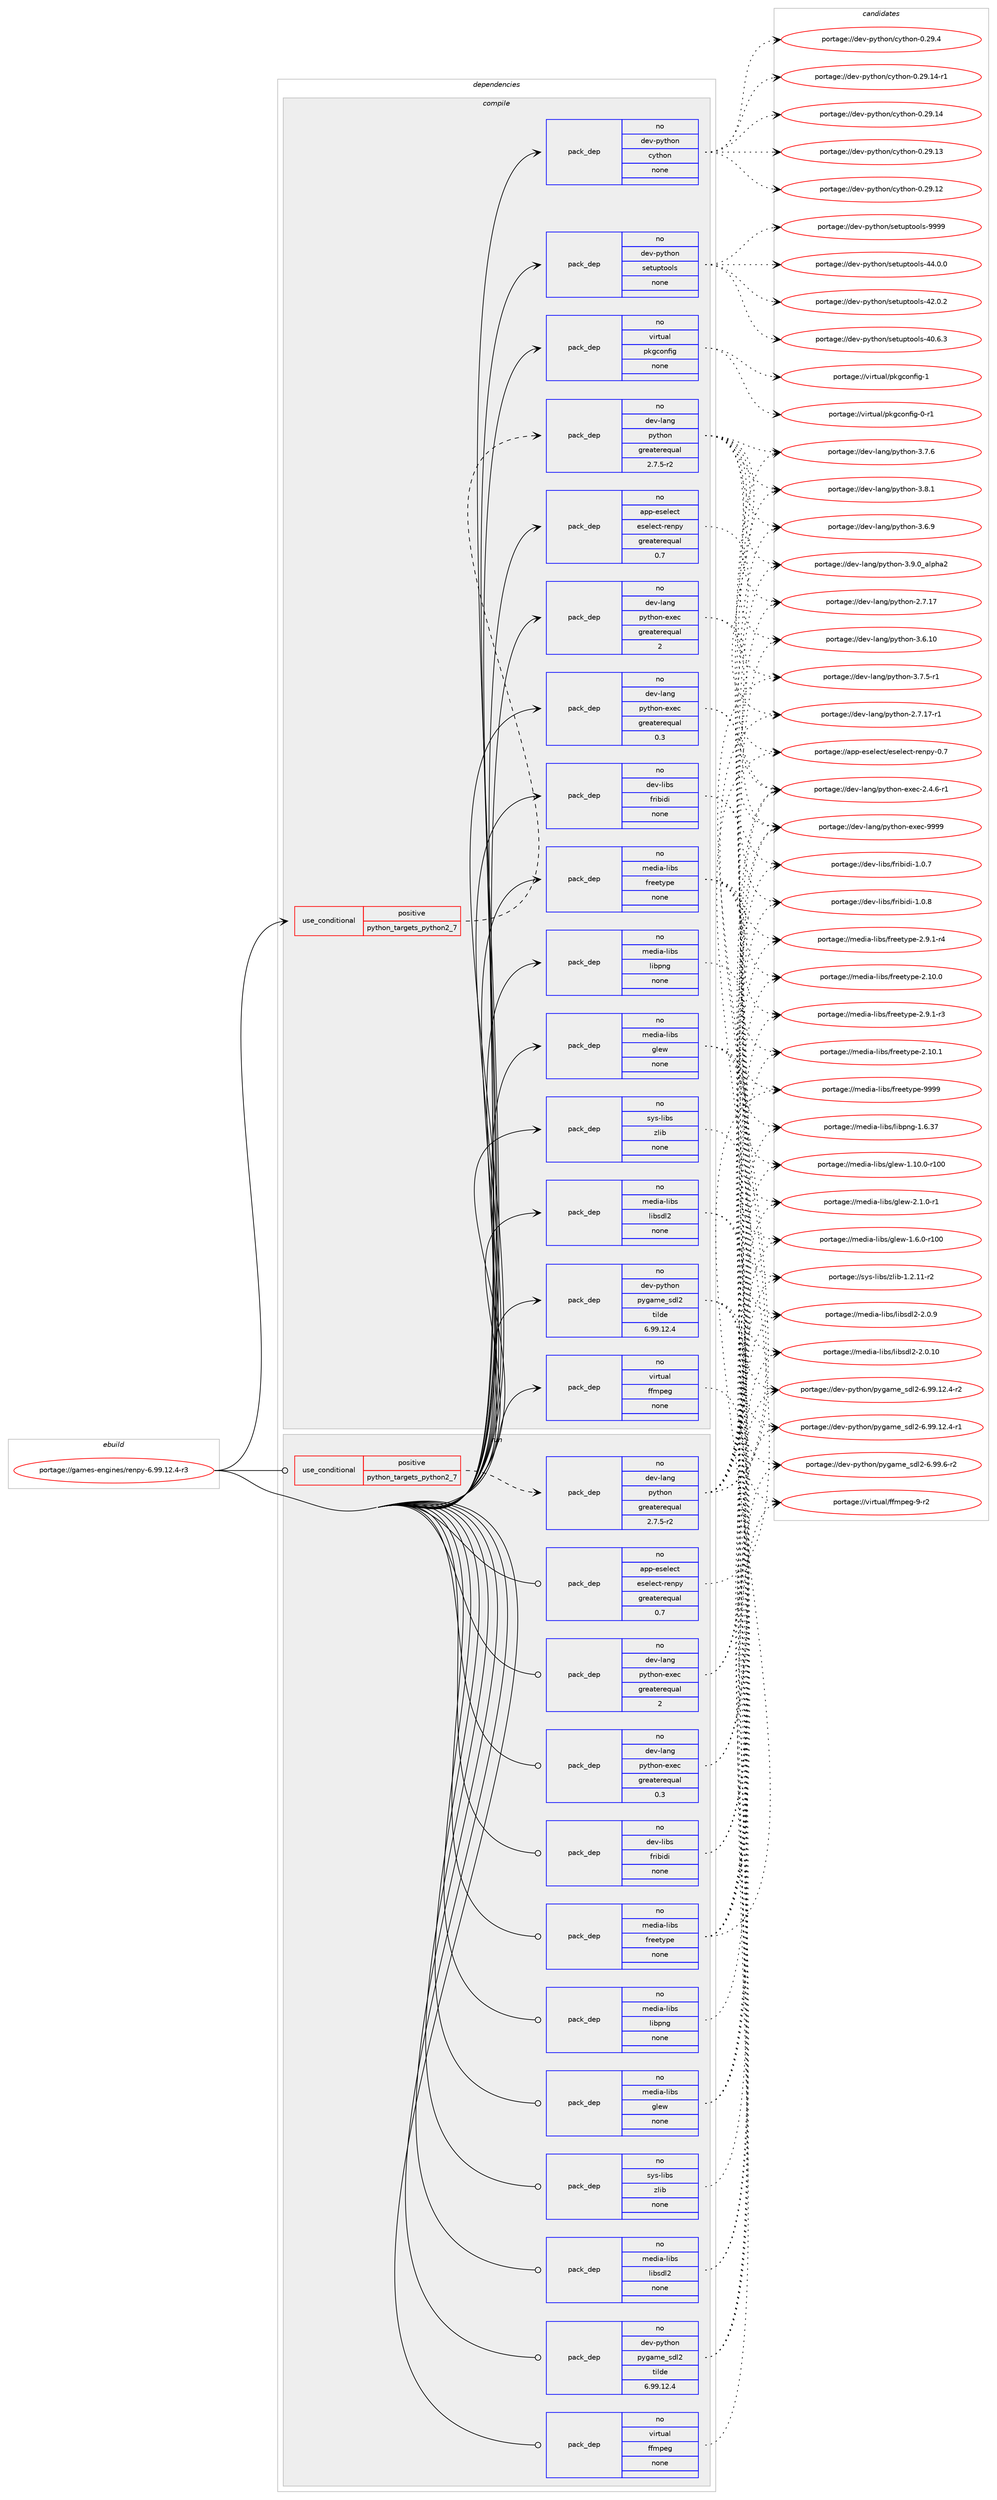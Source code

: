 digraph prolog {

# *************
# Graph options
# *************

newrank=true;
concentrate=true;
compound=true;
graph [rankdir=LR,fontname=Helvetica,fontsize=10,ranksep=1.5];#, ranksep=2.5, nodesep=0.2];
edge  [arrowhead=vee];
node  [fontname=Helvetica,fontsize=10];

# **********
# The ebuild
# **********

subgraph cluster_leftcol {
color=gray;
label=<<i>ebuild</i>>;
id [label="portage://games-engines/renpy-6.99.12.4-r3", color=red, width=4, href="../games-engines/renpy-6.99.12.4-r3.svg"];
}

# ****************
# The dependencies
# ****************

subgraph cluster_midcol {
color=gray;
label=<<i>dependencies</i>>;
subgraph cluster_compile {
fillcolor="#eeeeee";
style=filled;
label=<<i>compile</i>>;
subgraph cond59623 {
dependency286728 [label=<<TABLE BORDER="0" CELLBORDER="1" CELLSPACING="0" CELLPADDING="4"><TR><TD ROWSPAN="3" CELLPADDING="10">use_conditional</TD></TR><TR><TD>positive</TD></TR><TR><TD>python_targets_python2_7</TD></TR></TABLE>>, shape=none, color=red];
subgraph pack222651 {
dependency286729 [label=<<TABLE BORDER="0" CELLBORDER="1" CELLSPACING="0" CELLPADDING="4" WIDTH="220"><TR><TD ROWSPAN="6" CELLPADDING="30">pack_dep</TD></TR><TR><TD WIDTH="110">no</TD></TR><TR><TD>dev-lang</TD></TR><TR><TD>python</TD></TR><TR><TD>greaterequal</TD></TR><TR><TD>2.7.5-r2</TD></TR></TABLE>>, shape=none, color=blue];
}
dependency286728:e -> dependency286729:w [weight=20,style="dashed",arrowhead="vee"];
}
id:e -> dependency286728:w [weight=20,style="solid",arrowhead="vee"];
subgraph pack222652 {
dependency286730 [label=<<TABLE BORDER="0" CELLBORDER="1" CELLSPACING="0" CELLPADDING="4" WIDTH="220"><TR><TD ROWSPAN="6" CELLPADDING="30">pack_dep</TD></TR><TR><TD WIDTH="110">no</TD></TR><TR><TD>app-eselect</TD></TR><TR><TD>eselect-renpy</TD></TR><TR><TD>greaterequal</TD></TR><TR><TD>0.7</TD></TR></TABLE>>, shape=none, color=blue];
}
id:e -> dependency286730:w [weight=20,style="solid",arrowhead="vee"];
subgraph pack222653 {
dependency286731 [label=<<TABLE BORDER="0" CELLBORDER="1" CELLSPACING="0" CELLPADDING="4" WIDTH="220"><TR><TD ROWSPAN="6" CELLPADDING="30">pack_dep</TD></TR><TR><TD WIDTH="110">no</TD></TR><TR><TD>dev-lang</TD></TR><TR><TD>python-exec</TD></TR><TR><TD>greaterequal</TD></TR><TR><TD>0.3</TD></TR></TABLE>>, shape=none, color=blue];
}
id:e -> dependency286731:w [weight=20,style="solid",arrowhead="vee"];
subgraph pack222654 {
dependency286732 [label=<<TABLE BORDER="0" CELLBORDER="1" CELLSPACING="0" CELLPADDING="4" WIDTH="220"><TR><TD ROWSPAN="6" CELLPADDING="30">pack_dep</TD></TR><TR><TD WIDTH="110">no</TD></TR><TR><TD>dev-lang</TD></TR><TR><TD>python-exec</TD></TR><TR><TD>greaterequal</TD></TR><TR><TD>2</TD></TR></TABLE>>, shape=none, color=blue];
}
id:e -> dependency286732:w [weight=20,style="solid",arrowhead="vee"];
subgraph pack222655 {
dependency286733 [label=<<TABLE BORDER="0" CELLBORDER="1" CELLSPACING="0" CELLPADDING="4" WIDTH="220"><TR><TD ROWSPAN="6" CELLPADDING="30">pack_dep</TD></TR><TR><TD WIDTH="110">no</TD></TR><TR><TD>dev-libs</TD></TR><TR><TD>fribidi</TD></TR><TR><TD>none</TD></TR><TR><TD></TD></TR></TABLE>>, shape=none, color=blue];
}
id:e -> dependency286733:w [weight=20,style="solid",arrowhead="vee"];
subgraph pack222656 {
dependency286734 [label=<<TABLE BORDER="0" CELLBORDER="1" CELLSPACING="0" CELLPADDING="4" WIDTH="220"><TR><TD ROWSPAN="6" CELLPADDING="30">pack_dep</TD></TR><TR><TD WIDTH="110">no</TD></TR><TR><TD>dev-python</TD></TR><TR><TD>cython</TD></TR><TR><TD>none</TD></TR><TR><TD></TD></TR></TABLE>>, shape=none, color=blue];
}
id:e -> dependency286734:w [weight=20,style="solid",arrowhead="vee"];
subgraph pack222657 {
dependency286735 [label=<<TABLE BORDER="0" CELLBORDER="1" CELLSPACING="0" CELLPADDING="4" WIDTH="220"><TR><TD ROWSPAN="6" CELLPADDING="30">pack_dep</TD></TR><TR><TD WIDTH="110">no</TD></TR><TR><TD>dev-python</TD></TR><TR><TD>pygame_sdl2</TD></TR><TR><TD>tilde</TD></TR><TR><TD>6.99.12.4</TD></TR></TABLE>>, shape=none, color=blue];
}
id:e -> dependency286735:w [weight=20,style="solid",arrowhead="vee"];
subgraph pack222658 {
dependency286736 [label=<<TABLE BORDER="0" CELLBORDER="1" CELLSPACING="0" CELLPADDING="4" WIDTH="220"><TR><TD ROWSPAN="6" CELLPADDING="30">pack_dep</TD></TR><TR><TD WIDTH="110">no</TD></TR><TR><TD>dev-python</TD></TR><TR><TD>setuptools</TD></TR><TR><TD>none</TD></TR><TR><TD></TD></TR></TABLE>>, shape=none, color=blue];
}
id:e -> dependency286736:w [weight=20,style="solid",arrowhead="vee"];
subgraph pack222659 {
dependency286737 [label=<<TABLE BORDER="0" CELLBORDER="1" CELLSPACING="0" CELLPADDING="4" WIDTH="220"><TR><TD ROWSPAN="6" CELLPADDING="30">pack_dep</TD></TR><TR><TD WIDTH="110">no</TD></TR><TR><TD>media-libs</TD></TR><TR><TD>freetype</TD></TR><TR><TD>none</TD></TR><TR><TD></TD></TR></TABLE>>, shape=none, color=blue];
}
id:e -> dependency286737:w [weight=20,style="solid",arrowhead="vee"];
subgraph pack222660 {
dependency286738 [label=<<TABLE BORDER="0" CELLBORDER="1" CELLSPACING="0" CELLPADDING="4" WIDTH="220"><TR><TD ROWSPAN="6" CELLPADDING="30">pack_dep</TD></TR><TR><TD WIDTH="110">no</TD></TR><TR><TD>media-libs</TD></TR><TR><TD>glew</TD></TR><TR><TD>none</TD></TR><TR><TD></TD></TR></TABLE>>, shape=none, color=blue];
}
id:e -> dependency286738:w [weight=20,style="solid",arrowhead="vee"];
subgraph pack222661 {
dependency286739 [label=<<TABLE BORDER="0" CELLBORDER="1" CELLSPACING="0" CELLPADDING="4" WIDTH="220"><TR><TD ROWSPAN="6" CELLPADDING="30">pack_dep</TD></TR><TR><TD WIDTH="110">no</TD></TR><TR><TD>media-libs</TD></TR><TR><TD>libpng</TD></TR><TR><TD>none</TD></TR><TR><TD></TD></TR></TABLE>>, shape=none, color=blue];
}
id:e -> dependency286739:w [weight=20,style="solid",arrowhead="vee"];
subgraph pack222662 {
dependency286740 [label=<<TABLE BORDER="0" CELLBORDER="1" CELLSPACING="0" CELLPADDING="4" WIDTH="220"><TR><TD ROWSPAN="6" CELLPADDING="30">pack_dep</TD></TR><TR><TD WIDTH="110">no</TD></TR><TR><TD>media-libs</TD></TR><TR><TD>libsdl2</TD></TR><TR><TD>none</TD></TR><TR><TD></TD></TR></TABLE>>, shape=none, color=blue];
}
id:e -> dependency286740:w [weight=20,style="solid",arrowhead="vee"];
subgraph pack222663 {
dependency286741 [label=<<TABLE BORDER="0" CELLBORDER="1" CELLSPACING="0" CELLPADDING="4" WIDTH="220"><TR><TD ROWSPAN="6" CELLPADDING="30">pack_dep</TD></TR><TR><TD WIDTH="110">no</TD></TR><TR><TD>sys-libs</TD></TR><TR><TD>zlib</TD></TR><TR><TD>none</TD></TR><TR><TD></TD></TR></TABLE>>, shape=none, color=blue];
}
id:e -> dependency286741:w [weight=20,style="solid",arrowhead="vee"];
subgraph pack222664 {
dependency286742 [label=<<TABLE BORDER="0" CELLBORDER="1" CELLSPACING="0" CELLPADDING="4" WIDTH="220"><TR><TD ROWSPAN="6" CELLPADDING="30">pack_dep</TD></TR><TR><TD WIDTH="110">no</TD></TR><TR><TD>virtual</TD></TR><TR><TD>ffmpeg</TD></TR><TR><TD>none</TD></TR><TR><TD></TD></TR></TABLE>>, shape=none, color=blue];
}
id:e -> dependency286742:w [weight=20,style="solid",arrowhead="vee"];
subgraph pack222665 {
dependency286743 [label=<<TABLE BORDER="0" CELLBORDER="1" CELLSPACING="0" CELLPADDING="4" WIDTH="220"><TR><TD ROWSPAN="6" CELLPADDING="30">pack_dep</TD></TR><TR><TD WIDTH="110">no</TD></TR><TR><TD>virtual</TD></TR><TR><TD>pkgconfig</TD></TR><TR><TD>none</TD></TR><TR><TD></TD></TR></TABLE>>, shape=none, color=blue];
}
id:e -> dependency286743:w [weight=20,style="solid",arrowhead="vee"];
}
subgraph cluster_compileandrun {
fillcolor="#eeeeee";
style=filled;
label=<<i>compile and run</i>>;
}
subgraph cluster_run {
fillcolor="#eeeeee";
style=filled;
label=<<i>run</i>>;
subgraph cond59624 {
dependency286744 [label=<<TABLE BORDER="0" CELLBORDER="1" CELLSPACING="0" CELLPADDING="4"><TR><TD ROWSPAN="3" CELLPADDING="10">use_conditional</TD></TR><TR><TD>positive</TD></TR><TR><TD>python_targets_python2_7</TD></TR></TABLE>>, shape=none, color=red];
subgraph pack222666 {
dependency286745 [label=<<TABLE BORDER="0" CELLBORDER="1" CELLSPACING="0" CELLPADDING="4" WIDTH="220"><TR><TD ROWSPAN="6" CELLPADDING="30">pack_dep</TD></TR><TR><TD WIDTH="110">no</TD></TR><TR><TD>dev-lang</TD></TR><TR><TD>python</TD></TR><TR><TD>greaterequal</TD></TR><TR><TD>2.7.5-r2</TD></TR></TABLE>>, shape=none, color=blue];
}
dependency286744:e -> dependency286745:w [weight=20,style="dashed",arrowhead="vee"];
}
id:e -> dependency286744:w [weight=20,style="solid",arrowhead="odot"];
subgraph pack222667 {
dependency286746 [label=<<TABLE BORDER="0" CELLBORDER="1" CELLSPACING="0" CELLPADDING="4" WIDTH="220"><TR><TD ROWSPAN="6" CELLPADDING="30">pack_dep</TD></TR><TR><TD WIDTH="110">no</TD></TR><TR><TD>app-eselect</TD></TR><TR><TD>eselect-renpy</TD></TR><TR><TD>greaterequal</TD></TR><TR><TD>0.7</TD></TR></TABLE>>, shape=none, color=blue];
}
id:e -> dependency286746:w [weight=20,style="solid",arrowhead="odot"];
subgraph pack222668 {
dependency286747 [label=<<TABLE BORDER="0" CELLBORDER="1" CELLSPACING="0" CELLPADDING="4" WIDTH="220"><TR><TD ROWSPAN="6" CELLPADDING="30">pack_dep</TD></TR><TR><TD WIDTH="110">no</TD></TR><TR><TD>dev-lang</TD></TR><TR><TD>python-exec</TD></TR><TR><TD>greaterequal</TD></TR><TR><TD>0.3</TD></TR></TABLE>>, shape=none, color=blue];
}
id:e -> dependency286747:w [weight=20,style="solid",arrowhead="odot"];
subgraph pack222669 {
dependency286748 [label=<<TABLE BORDER="0" CELLBORDER="1" CELLSPACING="0" CELLPADDING="4" WIDTH="220"><TR><TD ROWSPAN="6" CELLPADDING="30">pack_dep</TD></TR><TR><TD WIDTH="110">no</TD></TR><TR><TD>dev-lang</TD></TR><TR><TD>python-exec</TD></TR><TR><TD>greaterequal</TD></TR><TR><TD>2</TD></TR></TABLE>>, shape=none, color=blue];
}
id:e -> dependency286748:w [weight=20,style="solid",arrowhead="odot"];
subgraph pack222670 {
dependency286749 [label=<<TABLE BORDER="0" CELLBORDER="1" CELLSPACING="0" CELLPADDING="4" WIDTH="220"><TR><TD ROWSPAN="6" CELLPADDING="30">pack_dep</TD></TR><TR><TD WIDTH="110">no</TD></TR><TR><TD>dev-libs</TD></TR><TR><TD>fribidi</TD></TR><TR><TD>none</TD></TR><TR><TD></TD></TR></TABLE>>, shape=none, color=blue];
}
id:e -> dependency286749:w [weight=20,style="solid",arrowhead="odot"];
subgraph pack222671 {
dependency286750 [label=<<TABLE BORDER="0" CELLBORDER="1" CELLSPACING="0" CELLPADDING="4" WIDTH="220"><TR><TD ROWSPAN="6" CELLPADDING="30">pack_dep</TD></TR><TR><TD WIDTH="110">no</TD></TR><TR><TD>dev-python</TD></TR><TR><TD>pygame_sdl2</TD></TR><TR><TD>tilde</TD></TR><TR><TD>6.99.12.4</TD></TR></TABLE>>, shape=none, color=blue];
}
id:e -> dependency286750:w [weight=20,style="solid",arrowhead="odot"];
subgraph pack222672 {
dependency286751 [label=<<TABLE BORDER="0" CELLBORDER="1" CELLSPACING="0" CELLPADDING="4" WIDTH="220"><TR><TD ROWSPAN="6" CELLPADDING="30">pack_dep</TD></TR><TR><TD WIDTH="110">no</TD></TR><TR><TD>media-libs</TD></TR><TR><TD>freetype</TD></TR><TR><TD>none</TD></TR><TR><TD></TD></TR></TABLE>>, shape=none, color=blue];
}
id:e -> dependency286751:w [weight=20,style="solid",arrowhead="odot"];
subgraph pack222673 {
dependency286752 [label=<<TABLE BORDER="0" CELLBORDER="1" CELLSPACING="0" CELLPADDING="4" WIDTH="220"><TR><TD ROWSPAN="6" CELLPADDING="30">pack_dep</TD></TR><TR><TD WIDTH="110">no</TD></TR><TR><TD>media-libs</TD></TR><TR><TD>glew</TD></TR><TR><TD>none</TD></TR><TR><TD></TD></TR></TABLE>>, shape=none, color=blue];
}
id:e -> dependency286752:w [weight=20,style="solid",arrowhead="odot"];
subgraph pack222674 {
dependency286753 [label=<<TABLE BORDER="0" CELLBORDER="1" CELLSPACING="0" CELLPADDING="4" WIDTH="220"><TR><TD ROWSPAN="6" CELLPADDING="30">pack_dep</TD></TR><TR><TD WIDTH="110">no</TD></TR><TR><TD>media-libs</TD></TR><TR><TD>libpng</TD></TR><TR><TD>none</TD></TR><TR><TD></TD></TR></TABLE>>, shape=none, color=blue];
}
id:e -> dependency286753:w [weight=20,style="solid",arrowhead="odot"];
subgraph pack222675 {
dependency286754 [label=<<TABLE BORDER="0" CELLBORDER="1" CELLSPACING="0" CELLPADDING="4" WIDTH="220"><TR><TD ROWSPAN="6" CELLPADDING="30">pack_dep</TD></TR><TR><TD WIDTH="110">no</TD></TR><TR><TD>media-libs</TD></TR><TR><TD>libsdl2</TD></TR><TR><TD>none</TD></TR><TR><TD></TD></TR></TABLE>>, shape=none, color=blue];
}
id:e -> dependency286754:w [weight=20,style="solid",arrowhead="odot"];
subgraph pack222676 {
dependency286755 [label=<<TABLE BORDER="0" CELLBORDER="1" CELLSPACING="0" CELLPADDING="4" WIDTH="220"><TR><TD ROWSPAN="6" CELLPADDING="30">pack_dep</TD></TR><TR><TD WIDTH="110">no</TD></TR><TR><TD>sys-libs</TD></TR><TR><TD>zlib</TD></TR><TR><TD>none</TD></TR><TR><TD></TD></TR></TABLE>>, shape=none, color=blue];
}
id:e -> dependency286755:w [weight=20,style="solid",arrowhead="odot"];
subgraph pack222677 {
dependency286756 [label=<<TABLE BORDER="0" CELLBORDER="1" CELLSPACING="0" CELLPADDING="4" WIDTH="220"><TR><TD ROWSPAN="6" CELLPADDING="30">pack_dep</TD></TR><TR><TD WIDTH="110">no</TD></TR><TR><TD>virtual</TD></TR><TR><TD>ffmpeg</TD></TR><TR><TD>none</TD></TR><TR><TD></TD></TR></TABLE>>, shape=none, color=blue];
}
id:e -> dependency286756:w [weight=20,style="solid",arrowhead="odot"];
}
}

# **************
# The candidates
# **************

subgraph cluster_choices {
rank=same;
color=gray;
label=<<i>candidates</i>>;

subgraph choice222651 {
color=black;
nodesep=1;
choice10010111845108971101034711212111610411111045514657464895971081121049750 [label="portage://dev-lang/python-3.9.0_alpha2", color=red, width=4,href="../dev-lang/python-3.9.0_alpha2.svg"];
choice100101118451089711010347112121116104111110455146564649 [label="portage://dev-lang/python-3.8.1", color=red, width=4,href="../dev-lang/python-3.8.1.svg"];
choice100101118451089711010347112121116104111110455146554654 [label="portage://dev-lang/python-3.7.6", color=red, width=4,href="../dev-lang/python-3.7.6.svg"];
choice1001011184510897110103471121211161041111104551465546534511449 [label="portage://dev-lang/python-3.7.5-r1", color=red, width=4,href="../dev-lang/python-3.7.5-r1.svg"];
choice100101118451089711010347112121116104111110455146544657 [label="portage://dev-lang/python-3.6.9", color=red, width=4,href="../dev-lang/python-3.6.9.svg"];
choice10010111845108971101034711212111610411111045514654464948 [label="portage://dev-lang/python-3.6.10", color=red, width=4,href="../dev-lang/python-3.6.10.svg"];
choice100101118451089711010347112121116104111110455046554649554511449 [label="portage://dev-lang/python-2.7.17-r1", color=red, width=4,href="../dev-lang/python-2.7.17-r1.svg"];
choice10010111845108971101034711212111610411111045504655464955 [label="portage://dev-lang/python-2.7.17", color=red, width=4,href="../dev-lang/python-2.7.17.svg"];
dependency286729:e -> choice10010111845108971101034711212111610411111045514657464895971081121049750:w [style=dotted,weight="100"];
dependency286729:e -> choice100101118451089711010347112121116104111110455146564649:w [style=dotted,weight="100"];
dependency286729:e -> choice100101118451089711010347112121116104111110455146554654:w [style=dotted,weight="100"];
dependency286729:e -> choice1001011184510897110103471121211161041111104551465546534511449:w [style=dotted,weight="100"];
dependency286729:e -> choice100101118451089711010347112121116104111110455146544657:w [style=dotted,weight="100"];
dependency286729:e -> choice10010111845108971101034711212111610411111045514654464948:w [style=dotted,weight="100"];
dependency286729:e -> choice100101118451089711010347112121116104111110455046554649554511449:w [style=dotted,weight="100"];
dependency286729:e -> choice10010111845108971101034711212111610411111045504655464955:w [style=dotted,weight="100"];
}
subgraph choice222652 {
color=black;
nodesep=1;
choice97112112451011151011081019911647101115101108101991164511410111011212145484655 [label="portage://app-eselect/eselect-renpy-0.7", color=red, width=4,href="../app-eselect/eselect-renpy-0.7.svg"];
dependency286730:e -> choice97112112451011151011081019911647101115101108101991164511410111011212145484655:w [style=dotted,weight="100"];
}
subgraph choice222653 {
color=black;
nodesep=1;
choice10010111845108971101034711212111610411111045101120101994557575757 [label="portage://dev-lang/python-exec-9999", color=red, width=4,href="../dev-lang/python-exec-9999.svg"];
choice10010111845108971101034711212111610411111045101120101994550465246544511449 [label="portage://dev-lang/python-exec-2.4.6-r1", color=red, width=4,href="../dev-lang/python-exec-2.4.6-r1.svg"];
dependency286731:e -> choice10010111845108971101034711212111610411111045101120101994557575757:w [style=dotted,weight="100"];
dependency286731:e -> choice10010111845108971101034711212111610411111045101120101994550465246544511449:w [style=dotted,weight="100"];
}
subgraph choice222654 {
color=black;
nodesep=1;
choice10010111845108971101034711212111610411111045101120101994557575757 [label="portage://dev-lang/python-exec-9999", color=red, width=4,href="../dev-lang/python-exec-9999.svg"];
choice10010111845108971101034711212111610411111045101120101994550465246544511449 [label="portage://dev-lang/python-exec-2.4.6-r1", color=red, width=4,href="../dev-lang/python-exec-2.4.6-r1.svg"];
dependency286732:e -> choice10010111845108971101034711212111610411111045101120101994557575757:w [style=dotted,weight="100"];
dependency286732:e -> choice10010111845108971101034711212111610411111045101120101994550465246544511449:w [style=dotted,weight="100"];
}
subgraph choice222655 {
color=black;
nodesep=1;
choice10010111845108105981154710211410598105100105454946484656 [label="portage://dev-libs/fribidi-1.0.8", color=red, width=4,href="../dev-libs/fribidi-1.0.8.svg"];
choice10010111845108105981154710211410598105100105454946484655 [label="portage://dev-libs/fribidi-1.0.7", color=red, width=4,href="../dev-libs/fribidi-1.0.7.svg"];
dependency286733:e -> choice10010111845108105981154710211410598105100105454946484656:w [style=dotted,weight="100"];
dependency286733:e -> choice10010111845108105981154710211410598105100105454946484655:w [style=dotted,weight="100"];
}
subgraph choice222656 {
color=black;
nodesep=1;
choice10010111845112121116104111110479912111610411111045484650574652 [label="portage://dev-python/cython-0.29.4", color=red, width=4,href="../dev-python/cython-0.29.4.svg"];
choice10010111845112121116104111110479912111610411111045484650574649524511449 [label="portage://dev-python/cython-0.29.14-r1", color=red, width=4,href="../dev-python/cython-0.29.14-r1.svg"];
choice1001011184511212111610411111047991211161041111104548465057464952 [label="portage://dev-python/cython-0.29.14", color=red, width=4,href="../dev-python/cython-0.29.14.svg"];
choice1001011184511212111610411111047991211161041111104548465057464951 [label="portage://dev-python/cython-0.29.13", color=red, width=4,href="../dev-python/cython-0.29.13.svg"];
choice1001011184511212111610411111047991211161041111104548465057464950 [label="portage://dev-python/cython-0.29.12", color=red, width=4,href="../dev-python/cython-0.29.12.svg"];
dependency286734:e -> choice10010111845112121116104111110479912111610411111045484650574652:w [style=dotted,weight="100"];
dependency286734:e -> choice10010111845112121116104111110479912111610411111045484650574649524511449:w [style=dotted,weight="100"];
dependency286734:e -> choice1001011184511212111610411111047991211161041111104548465057464952:w [style=dotted,weight="100"];
dependency286734:e -> choice1001011184511212111610411111047991211161041111104548465057464951:w [style=dotted,weight="100"];
dependency286734:e -> choice1001011184511212111610411111047991211161041111104548465057464950:w [style=dotted,weight="100"];
}
subgraph choice222657 {
color=black;
nodesep=1;
choice1001011184511212111610411111047112121103971091019511510010850455446575746544511450 [label="portage://dev-python/pygame_sdl2-6.99.6-r2", color=red, width=4,href="../dev-python/pygame_sdl2-6.99.6-r2.svg"];
choice1001011184511212111610411111047112121103971091019511510010850455446575746495046524511450 [label="portage://dev-python/pygame_sdl2-6.99.12.4-r2", color=red, width=4,href="../dev-python/pygame_sdl2-6.99.12.4-r2.svg"];
choice1001011184511212111610411111047112121103971091019511510010850455446575746495046524511449 [label="portage://dev-python/pygame_sdl2-6.99.12.4-r1", color=red, width=4,href="../dev-python/pygame_sdl2-6.99.12.4-r1.svg"];
dependency286735:e -> choice1001011184511212111610411111047112121103971091019511510010850455446575746544511450:w [style=dotted,weight="100"];
dependency286735:e -> choice1001011184511212111610411111047112121103971091019511510010850455446575746495046524511450:w [style=dotted,weight="100"];
dependency286735:e -> choice1001011184511212111610411111047112121103971091019511510010850455446575746495046524511449:w [style=dotted,weight="100"];
}
subgraph choice222658 {
color=black;
nodesep=1;
choice10010111845112121116104111110471151011161171121161111111081154557575757 [label="portage://dev-python/setuptools-9999", color=red, width=4,href="../dev-python/setuptools-9999.svg"];
choice100101118451121211161041111104711510111611711211611111110811545525246484648 [label="portage://dev-python/setuptools-44.0.0", color=red, width=4,href="../dev-python/setuptools-44.0.0.svg"];
choice100101118451121211161041111104711510111611711211611111110811545525046484650 [label="portage://dev-python/setuptools-42.0.2", color=red, width=4,href="../dev-python/setuptools-42.0.2.svg"];
choice100101118451121211161041111104711510111611711211611111110811545524846544651 [label="portage://dev-python/setuptools-40.6.3", color=red, width=4,href="../dev-python/setuptools-40.6.3.svg"];
dependency286736:e -> choice10010111845112121116104111110471151011161171121161111111081154557575757:w [style=dotted,weight="100"];
dependency286736:e -> choice100101118451121211161041111104711510111611711211611111110811545525246484648:w [style=dotted,weight="100"];
dependency286736:e -> choice100101118451121211161041111104711510111611711211611111110811545525046484650:w [style=dotted,weight="100"];
dependency286736:e -> choice100101118451121211161041111104711510111611711211611111110811545524846544651:w [style=dotted,weight="100"];
}
subgraph choice222659 {
color=black;
nodesep=1;
choice109101100105974510810598115471021141011011161211121014557575757 [label="portage://media-libs/freetype-9999", color=red, width=4,href="../media-libs/freetype-9999.svg"];
choice109101100105974510810598115471021141011011161211121014550465746494511452 [label="portage://media-libs/freetype-2.9.1-r4", color=red, width=4,href="../media-libs/freetype-2.9.1-r4.svg"];
choice109101100105974510810598115471021141011011161211121014550465746494511451 [label="portage://media-libs/freetype-2.9.1-r3", color=red, width=4,href="../media-libs/freetype-2.9.1-r3.svg"];
choice1091011001059745108105981154710211410110111612111210145504649484649 [label="portage://media-libs/freetype-2.10.1", color=red, width=4,href="../media-libs/freetype-2.10.1.svg"];
choice1091011001059745108105981154710211410110111612111210145504649484648 [label="portage://media-libs/freetype-2.10.0", color=red, width=4,href="../media-libs/freetype-2.10.0.svg"];
dependency286737:e -> choice109101100105974510810598115471021141011011161211121014557575757:w [style=dotted,weight="100"];
dependency286737:e -> choice109101100105974510810598115471021141011011161211121014550465746494511452:w [style=dotted,weight="100"];
dependency286737:e -> choice109101100105974510810598115471021141011011161211121014550465746494511451:w [style=dotted,weight="100"];
dependency286737:e -> choice1091011001059745108105981154710211410110111612111210145504649484649:w [style=dotted,weight="100"];
dependency286737:e -> choice1091011001059745108105981154710211410110111612111210145504649484648:w [style=dotted,weight="100"];
}
subgraph choice222660 {
color=black;
nodesep=1;
choice109101100105974510810598115471031081011194550464946484511449 [label="portage://media-libs/glew-2.1.0-r1", color=red, width=4,href="../media-libs/glew-2.1.0-r1.svg"];
choice1091011001059745108105981154710310810111945494654464845114494848 [label="portage://media-libs/glew-1.6.0-r100", color=red, width=4,href="../media-libs/glew-1.6.0-r100.svg"];
choice109101100105974510810598115471031081011194549464948464845114494848 [label="portage://media-libs/glew-1.10.0-r100", color=red, width=4,href="../media-libs/glew-1.10.0-r100.svg"];
dependency286738:e -> choice109101100105974510810598115471031081011194550464946484511449:w [style=dotted,weight="100"];
dependency286738:e -> choice1091011001059745108105981154710310810111945494654464845114494848:w [style=dotted,weight="100"];
dependency286738:e -> choice109101100105974510810598115471031081011194549464948464845114494848:w [style=dotted,weight="100"];
}
subgraph choice222661 {
color=black;
nodesep=1;
choice109101100105974510810598115471081059811211010345494654465155 [label="portage://media-libs/libpng-1.6.37", color=red, width=4,href="../media-libs/libpng-1.6.37.svg"];
dependency286739:e -> choice109101100105974510810598115471081059811211010345494654465155:w [style=dotted,weight="100"];
}
subgraph choice222662 {
color=black;
nodesep=1;
choice109101100105974510810598115471081059811510010850455046484657 [label="portage://media-libs/libsdl2-2.0.9", color=red, width=4,href="../media-libs/libsdl2-2.0.9.svg"];
choice10910110010597451081059811547108105981151001085045504648464948 [label="portage://media-libs/libsdl2-2.0.10", color=red, width=4,href="../media-libs/libsdl2-2.0.10.svg"];
dependency286740:e -> choice109101100105974510810598115471081059811510010850455046484657:w [style=dotted,weight="100"];
dependency286740:e -> choice10910110010597451081059811547108105981151001085045504648464948:w [style=dotted,weight="100"];
}
subgraph choice222663 {
color=black;
nodesep=1;
choice11512111545108105981154712210810598454946504649494511450 [label="portage://sys-libs/zlib-1.2.11-r2", color=red, width=4,href="../sys-libs/zlib-1.2.11-r2.svg"];
dependency286741:e -> choice11512111545108105981154712210810598454946504649494511450:w [style=dotted,weight="100"];
}
subgraph choice222664 {
color=black;
nodesep=1;
choice118105114116117971084710210210911210110345574511450 [label="portage://virtual/ffmpeg-9-r2", color=red, width=4,href="../virtual/ffmpeg-9-r2.svg"];
dependency286742:e -> choice118105114116117971084710210210911210110345574511450:w [style=dotted,weight="100"];
}
subgraph choice222665 {
color=black;
nodesep=1;
choice1181051141161179710847112107103991111101021051034549 [label="portage://virtual/pkgconfig-1", color=red, width=4,href="../virtual/pkgconfig-1.svg"];
choice11810511411611797108471121071039911111010210510345484511449 [label="portage://virtual/pkgconfig-0-r1", color=red, width=4,href="../virtual/pkgconfig-0-r1.svg"];
dependency286743:e -> choice1181051141161179710847112107103991111101021051034549:w [style=dotted,weight="100"];
dependency286743:e -> choice11810511411611797108471121071039911111010210510345484511449:w [style=dotted,weight="100"];
}
subgraph choice222666 {
color=black;
nodesep=1;
choice10010111845108971101034711212111610411111045514657464895971081121049750 [label="portage://dev-lang/python-3.9.0_alpha2", color=red, width=4,href="../dev-lang/python-3.9.0_alpha2.svg"];
choice100101118451089711010347112121116104111110455146564649 [label="portage://dev-lang/python-3.8.1", color=red, width=4,href="../dev-lang/python-3.8.1.svg"];
choice100101118451089711010347112121116104111110455146554654 [label="portage://dev-lang/python-3.7.6", color=red, width=4,href="../dev-lang/python-3.7.6.svg"];
choice1001011184510897110103471121211161041111104551465546534511449 [label="portage://dev-lang/python-3.7.5-r1", color=red, width=4,href="../dev-lang/python-3.7.5-r1.svg"];
choice100101118451089711010347112121116104111110455146544657 [label="portage://dev-lang/python-3.6.9", color=red, width=4,href="../dev-lang/python-3.6.9.svg"];
choice10010111845108971101034711212111610411111045514654464948 [label="portage://dev-lang/python-3.6.10", color=red, width=4,href="../dev-lang/python-3.6.10.svg"];
choice100101118451089711010347112121116104111110455046554649554511449 [label="portage://dev-lang/python-2.7.17-r1", color=red, width=4,href="../dev-lang/python-2.7.17-r1.svg"];
choice10010111845108971101034711212111610411111045504655464955 [label="portage://dev-lang/python-2.7.17", color=red, width=4,href="../dev-lang/python-2.7.17.svg"];
dependency286745:e -> choice10010111845108971101034711212111610411111045514657464895971081121049750:w [style=dotted,weight="100"];
dependency286745:e -> choice100101118451089711010347112121116104111110455146564649:w [style=dotted,weight="100"];
dependency286745:e -> choice100101118451089711010347112121116104111110455146554654:w [style=dotted,weight="100"];
dependency286745:e -> choice1001011184510897110103471121211161041111104551465546534511449:w [style=dotted,weight="100"];
dependency286745:e -> choice100101118451089711010347112121116104111110455146544657:w [style=dotted,weight="100"];
dependency286745:e -> choice10010111845108971101034711212111610411111045514654464948:w [style=dotted,weight="100"];
dependency286745:e -> choice100101118451089711010347112121116104111110455046554649554511449:w [style=dotted,weight="100"];
dependency286745:e -> choice10010111845108971101034711212111610411111045504655464955:w [style=dotted,weight="100"];
}
subgraph choice222667 {
color=black;
nodesep=1;
choice97112112451011151011081019911647101115101108101991164511410111011212145484655 [label="portage://app-eselect/eselect-renpy-0.7", color=red, width=4,href="../app-eselect/eselect-renpy-0.7.svg"];
dependency286746:e -> choice97112112451011151011081019911647101115101108101991164511410111011212145484655:w [style=dotted,weight="100"];
}
subgraph choice222668 {
color=black;
nodesep=1;
choice10010111845108971101034711212111610411111045101120101994557575757 [label="portage://dev-lang/python-exec-9999", color=red, width=4,href="../dev-lang/python-exec-9999.svg"];
choice10010111845108971101034711212111610411111045101120101994550465246544511449 [label="portage://dev-lang/python-exec-2.4.6-r1", color=red, width=4,href="../dev-lang/python-exec-2.4.6-r1.svg"];
dependency286747:e -> choice10010111845108971101034711212111610411111045101120101994557575757:w [style=dotted,weight="100"];
dependency286747:e -> choice10010111845108971101034711212111610411111045101120101994550465246544511449:w [style=dotted,weight="100"];
}
subgraph choice222669 {
color=black;
nodesep=1;
choice10010111845108971101034711212111610411111045101120101994557575757 [label="portage://dev-lang/python-exec-9999", color=red, width=4,href="../dev-lang/python-exec-9999.svg"];
choice10010111845108971101034711212111610411111045101120101994550465246544511449 [label="portage://dev-lang/python-exec-2.4.6-r1", color=red, width=4,href="../dev-lang/python-exec-2.4.6-r1.svg"];
dependency286748:e -> choice10010111845108971101034711212111610411111045101120101994557575757:w [style=dotted,weight="100"];
dependency286748:e -> choice10010111845108971101034711212111610411111045101120101994550465246544511449:w [style=dotted,weight="100"];
}
subgraph choice222670 {
color=black;
nodesep=1;
choice10010111845108105981154710211410598105100105454946484656 [label="portage://dev-libs/fribidi-1.0.8", color=red, width=4,href="../dev-libs/fribidi-1.0.8.svg"];
choice10010111845108105981154710211410598105100105454946484655 [label="portage://dev-libs/fribidi-1.0.7", color=red, width=4,href="../dev-libs/fribidi-1.0.7.svg"];
dependency286749:e -> choice10010111845108105981154710211410598105100105454946484656:w [style=dotted,weight="100"];
dependency286749:e -> choice10010111845108105981154710211410598105100105454946484655:w [style=dotted,weight="100"];
}
subgraph choice222671 {
color=black;
nodesep=1;
choice1001011184511212111610411111047112121103971091019511510010850455446575746544511450 [label="portage://dev-python/pygame_sdl2-6.99.6-r2", color=red, width=4,href="../dev-python/pygame_sdl2-6.99.6-r2.svg"];
choice1001011184511212111610411111047112121103971091019511510010850455446575746495046524511450 [label="portage://dev-python/pygame_sdl2-6.99.12.4-r2", color=red, width=4,href="../dev-python/pygame_sdl2-6.99.12.4-r2.svg"];
choice1001011184511212111610411111047112121103971091019511510010850455446575746495046524511449 [label="portage://dev-python/pygame_sdl2-6.99.12.4-r1", color=red, width=4,href="../dev-python/pygame_sdl2-6.99.12.4-r1.svg"];
dependency286750:e -> choice1001011184511212111610411111047112121103971091019511510010850455446575746544511450:w [style=dotted,weight="100"];
dependency286750:e -> choice1001011184511212111610411111047112121103971091019511510010850455446575746495046524511450:w [style=dotted,weight="100"];
dependency286750:e -> choice1001011184511212111610411111047112121103971091019511510010850455446575746495046524511449:w [style=dotted,weight="100"];
}
subgraph choice222672 {
color=black;
nodesep=1;
choice109101100105974510810598115471021141011011161211121014557575757 [label="portage://media-libs/freetype-9999", color=red, width=4,href="../media-libs/freetype-9999.svg"];
choice109101100105974510810598115471021141011011161211121014550465746494511452 [label="portage://media-libs/freetype-2.9.1-r4", color=red, width=4,href="../media-libs/freetype-2.9.1-r4.svg"];
choice109101100105974510810598115471021141011011161211121014550465746494511451 [label="portage://media-libs/freetype-2.9.1-r3", color=red, width=4,href="../media-libs/freetype-2.9.1-r3.svg"];
choice1091011001059745108105981154710211410110111612111210145504649484649 [label="portage://media-libs/freetype-2.10.1", color=red, width=4,href="../media-libs/freetype-2.10.1.svg"];
choice1091011001059745108105981154710211410110111612111210145504649484648 [label="portage://media-libs/freetype-2.10.0", color=red, width=4,href="../media-libs/freetype-2.10.0.svg"];
dependency286751:e -> choice109101100105974510810598115471021141011011161211121014557575757:w [style=dotted,weight="100"];
dependency286751:e -> choice109101100105974510810598115471021141011011161211121014550465746494511452:w [style=dotted,weight="100"];
dependency286751:e -> choice109101100105974510810598115471021141011011161211121014550465746494511451:w [style=dotted,weight="100"];
dependency286751:e -> choice1091011001059745108105981154710211410110111612111210145504649484649:w [style=dotted,weight="100"];
dependency286751:e -> choice1091011001059745108105981154710211410110111612111210145504649484648:w [style=dotted,weight="100"];
}
subgraph choice222673 {
color=black;
nodesep=1;
choice109101100105974510810598115471031081011194550464946484511449 [label="portage://media-libs/glew-2.1.0-r1", color=red, width=4,href="../media-libs/glew-2.1.0-r1.svg"];
choice1091011001059745108105981154710310810111945494654464845114494848 [label="portage://media-libs/glew-1.6.0-r100", color=red, width=4,href="../media-libs/glew-1.6.0-r100.svg"];
choice109101100105974510810598115471031081011194549464948464845114494848 [label="portage://media-libs/glew-1.10.0-r100", color=red, width=4,href="../media-libs/glew-1.10.0-r100.svg"];
dependency286752:e -> choice109101100105974510810598115471031081011194550464946484511449:w [style=dotted,weight="100"];
dependency286752:e -> choice1091011001059745108105981154710310810111945494654464845114494848:w [style=dotted,weight="100"];
dependency286752:e -> choice109101100105974510810598115471031081011194549464948464845114494848:w [style=dotted,weight="100"];
}
subgraph choice222674 {
color=black;
nodesep=1;
choice109101100105974510810598115471081059811211010345494654465155 [label="portage://media-libs/libpng-1.6.37", color=red, width=4,href="../media-libs/libpng-1.6.37.svg"];
dependency286753:e -> choice109101100105974510810598115471081059811211010345494654465155:w [style=dotted,weight="100"];
}
subgraph choice222675 {
color=black;
nodesep=1;
choice109101100105974510810598115471081059811510010850455046484657 [label="portage://media-libs/libsdl2-2.0.9", color=red, width=4,href="../media-libs/libsdl2-2.0.9.svg"];
choice10910110010597451081059811547108105981151001085045504648464948 [label="portage://media-libs/libsdl2-2.0.10", color=red, width=4,href="../media-libs/libsdl2-2.0.10.svg"];
dependency286754:e -> choice109101100105974510810598115471081059811510010850455046484657:w [style=dotted,weight="100"];
dependency286754:e -> choice10910110010597451081059811547108105981151001085045504648464948:w [style=dotted,weight="100"];
}
subgraph choice222676 {
color=black;
nodesep=1;
choice11512111545108105981154712210810598454946504649494511450 [label="portage://sys-libs/zlib-1.2.11-r2", color=red, width=4,href="../sys-libs/zlib-1.2.11-r2.svg"];
dependency286755:e -> choice11512111545108105981154712210810598454946504649494511450:w [style=dotted,weight="100"];
}
subgraph choice222677 {
color=black;
nodesep=1;
choice118105114116117971084710210210911210110345574511450 [label="portage://virtual/ffmpeg-9-r2", color=red, width=4,href="../virtual/ffmpeg-9-r2.svg"];
dependency286756:e -> choice118105114116117971084710210210911210110345574511450:w [style=dotted,weight="100"];
}
}

}
